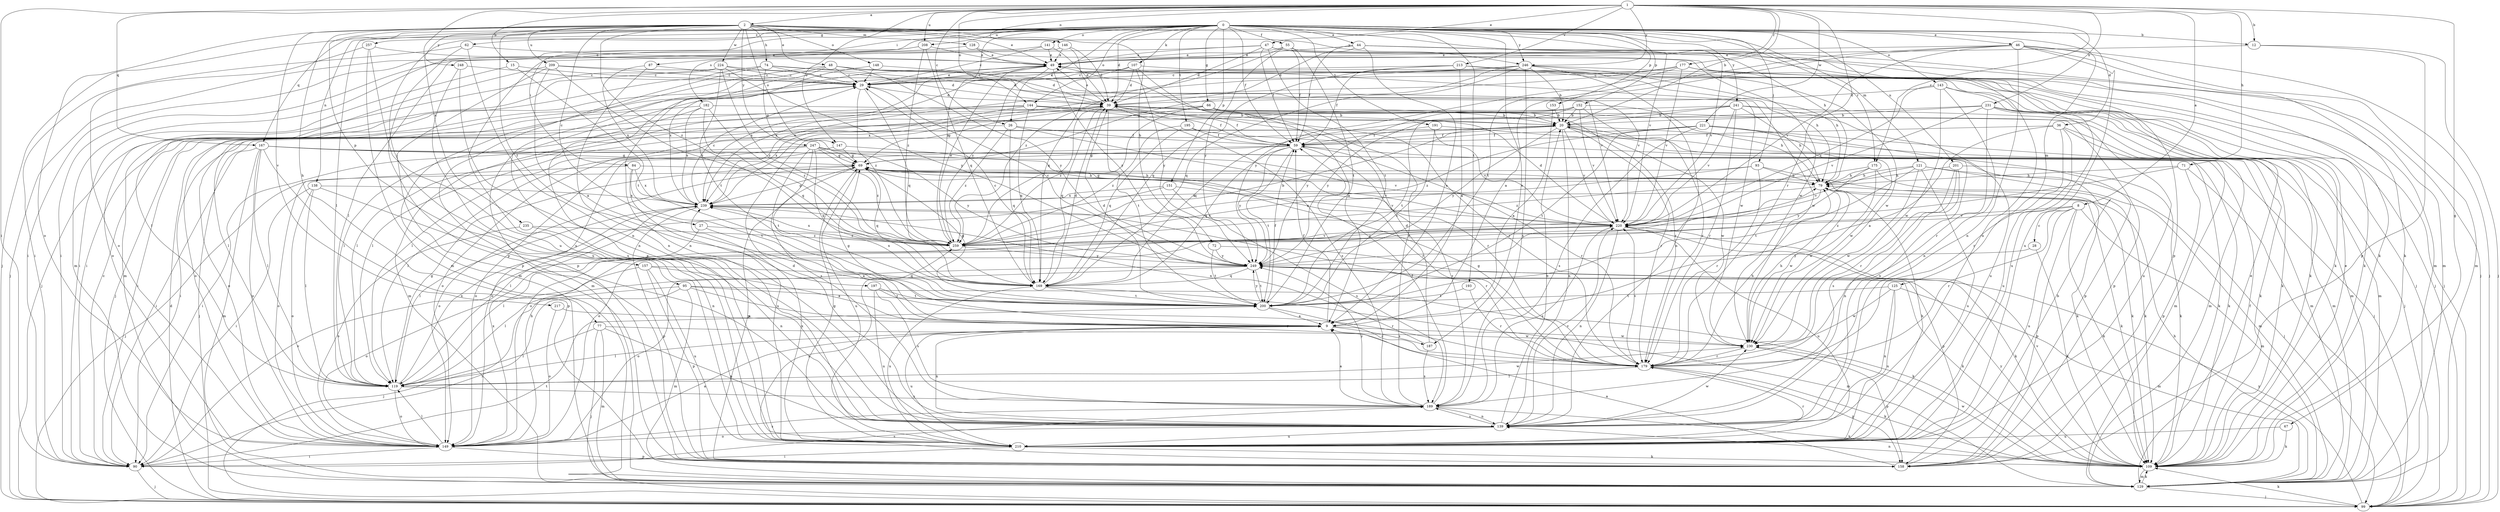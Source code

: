 strict digraph  {
0;
1;
2;
8;
9;
12;
15;
20;
26;
27;
28;
29;
36;
39;
44;
46;
47;
48;
49;
55;
59;
62;
66;
67;
69;
71;
72;
74;
77;
79;
84;
87;
90;
93;
95;
99;
107;
109;
119;
121;
125;
128;
129;
138;
139;
141;
143;
144;
146;
147;
148;
149;
151;
152;
153;
157;
158;
167;
169;
175;
177;
179;
182;
187;
189;
191;
193;
195;
197;
200;
201;
208;
209;
210;
213;
217;
220;
221;
224;
230;
231;
235;
239;
241;
246;
247;
248;
249;
257;
259;
0 -> 12  [label=b];
0 -> 26  [label=c];
0 -> 36  [label=d];
0 -> 39  [label=d];
0 -> 44  [label=e];
0 -> 46  [label=e];
0 -> 55  [label=f];
0 -> 59  [label=f];
0 -> 62  [label=g];
0 -> 66  [label=g];
0 -> 84  [label=i];
0 -> 87  [label=i];
0 -> 93  [label=j];
0 -> 95  [label=j];
0 -> 99  [label=j];
0 -> 107  [label=k];
0 -> 119  [label=l];
0 -> 121  [label=m];
0 -> 125  [label=m];
0 -> 138  [label=n];
0 -> 141  [label=o];
0 -> 143  [label=o];
0 -> 144  [label=o];
0 -> 151  [label=p];
0 -> 152  [label=p];
0 -> 153  [label=p];
0 -> 167  [label=q];
0 -> 175  [label=r];
0 -> 182  [label=s];
0 -> 187  [label=s];
0 -> 191  [label=t];
0 -> 193  [label=t];
0 -> 195  [label=t];
0 -> 201  [label=u];
0 -> 208  [label=u];
0 -> 241  [label=y];
0 -> 246  [label=y];
0 -> 257  [label=z];
0 -> 259  [label=z];
1 -> 2  [label=a];
1 -> 8  [label=a];
1 -> 12  [label=b];
1 -> 15  [label=b];
1 -> 20  [label=b];
1 -> 26  [label=c];
1 -> 47  [label=e];
1 -> 67  [label=g];
1 -> 71  [label=h];
1 -> 90  [label=i];
1 -> 144  [label=o];
1 -> 146  [label=o];
1 -> 147  [label=o];
1 -> 167  [label=q];
1 -> 175  [label=r];
1 -> 177  [label=r];
1 -> 179  [label=r];
1 -> 208  [label=u];
1 -> 213  [label=v];
1 -> 221  [label=w];
1 -> 231  [label=x];
1 -> 235  [label=x];
1 -> 246  [label=y];
2 -> 27  [label=c];
2 -> 48  [label=e];
2 -> 49  [label=e];
2 -> 72  [label=h];
2 -> 74  [label=h];
2 -> 77  [label=h];
2 -> 79  [label=h];
2 -> 128  [label=m];
2 -> 147  [label=o];
2 -> 148  [label=o];
2 -> 149  [label=o];
2 -> 157  [label=p];
2 -> 197  [label=t];
2 -> 209  [label=u];
2 -> 217  [label=v];
2 -> 220  [label=v];
2 -> 224  [label=w];
2 -> 246  [label=y];
2 -> 247  [label=y];
2 -> 248  [label=y];
2 -> 259  [label=z];
8 -> 28  [label=c];
8 -> 109  [label=k];
8 -> 129  [label=m];
8 -> 158  [label=p];
8 -> 179  [label=r];
8 -> 210  [label=u];
8 -> 220  [label=v];
8 -> 259  [label=z];
9 -> 59  [label=f];
9 -> 69  [label=g];
9 -> 119  [label=l];
9 -> 139  [label=n];
9 -> 187  [label=s];
9 -> 210  [label=u];
9 -> 230  [label=w];
12 -> 49  [label=e];
12 -> 99  [label=j];
12 -> 158  [label=p];
15 -> 29  [label=c];
15 -> 90  [label=i];
15 -> 200  [label=t];
20 -> 59  [label=f];
20 -> 90  [label=i];
20 -> 99  [label=j];
20 -> 129  [label=m];
20 -> 139  [label=n];
20 -> 149  [label=o];
20 -> 158  [label=p];
20 -> 179  [label=r];
20 -> 220  [label=v];
20 -> 230  [label=w];
20 -> 249  [label=y];
26 -> 59  [label=f];
26 -> 149  [label=o];
26 -> 169  [label=q];
26 -> 179  [label=r];
26 -> 259  [label=z];
27 -> 9  [label=a];
27 -> 119  [label=l];
27 -> 259  [label=z];
28 -> 109  [label=k];
28 -> 249  [label=y];
29 -> 39  [label=d];
29 -> 49  [label=e];
29 -> 99  [label=j];
29 -> 129  [label=m];
29 -> 169  [label=q];
29 -> 259  [label=z];
36 -> 9  [label=a];
36 -> 59  [label=f];
36 -> 109  [label=k];
36 -> 129  [label=m];
36 -> 179  [label=r];
36 -> 210  [label=u];
39 -> 20  [label=b];
39 -> 49  [label=e];
39 -> 59  [label=f];
39 -> 69  [label=g];
39 -> 158  [label=p];
39 -> 169  [label=q];
39 -> 189  [label=s];
39 -> 200  [label=t];
39 -> 259  [label=z];
44 -> 9  [label=a];
44 -> 39  [label=d];
44 -> 49  [label=e];
44 -> 59  [label=f];
44 -> 129  [label=m];
44 -> 158  [label=p];
44 -> 220  [label=v];
46 -> 9  [label=a];
46 -> 49  [label=e];
46 -> 99  [label=j];
46 -> 109  [label=k];
46 -> 129  [label=m];
46 -> 139  [label=n];
46 -> 200  [label=t];
46 -> 210  [label=u];
46 -> 220  [label=v];
47 -> 39  [label=d];
47 -> 49  [label=e];
47 -> 59  [label=f];
47 -> 90  [label=i];
47 -> 129  [label=m];
47 -> 139  [label=n];
47 -> 200  [label=t];
48 -> 29  [label=c];
48 -> 129  [label=m];
48 -> 139  [label=n];
48 -> 210  [label=u];
48 -> 220  [label=v];
48 -> 230  [label=w];
48 -> 249  [label=y];
49 -> 29  [label=c];
49 -> 109  [label=k];
49 -> 239  [label=x];
49 -> 249  [label=y];
49 -> 259  [label=z];
55 -> 49  [label=e];
55 -> 59  [label=f];
55 -> 99  [label=j];
55 -> 109  [label=k];
55 -> 200  [label=t];
55 -> 249  [label=y];
55 -> 259  [label=z];
59 -> 69  [label=g];
59 -> 149  [label=o];
59 -> 169  [label=q];
59 -> 179  [label=r];
59 -> 189  [label=s];
59 -> 200  [label=t];
59 -> 249  [label=y];
62 -> 49  [label=e];
62 -> 90  [label=i];
62 -> 139  [label=n];
62 -> 158  [label=p];
66 -> 20  [label=b];
66 -> 109  [label=k];
66 -> 119  [label=l];
66 -> 149  [label=o];
66 -> 179  [label=r];
66 -> 259  [label=z];
67 -> 109  [label=k];
67 -> 210  [label=u];
69 -> 79  [label=h];
69 -> 109  [label=k];
69 -> 149  [label=o];
69 -> 158  [label=p];
69 -> 169  [label=q];
69 -> 210  [label=u];
69 -> 220  [label=v];
71 -> 79  [label=h];
71 -> 99  [label=j];
71 -> 149  [label=o];
71 -> 158  [label=p];
72 -> 109  [label=k];
72 -> 200  [label=t];
72 -> 249  [label=y];
74 -> 29  [label=c];
74 -> 39  [label=d];
74 -> 69  [label=g];
74 -> 129  [label=m];
74 -> 158  [label=p];
74 -> 220  [label=v];
77 -> 99  [label=j];
77 -> 119  [label=l];
77 -> 129  [label=m];
77 -> 139  [label=n];
77 -> 230  [label=w];
79 -> 69  [label=g];
79 -> 109  [label=k];
79 -> 149  [label=o];
79 -> 230  [label=w];
79 -> 239  [label=x];
84 -> 79  [label=h];
84 -> 149  [label=o];
84 -> 200  [label=t];
84 -> 210  [label=u];
84 -> 239  [label=x];
87 -> 29  [label=c];
87 -> 139  [label=n];
87 -> 239  [label=x];
90 -> 29  [label=c];
90 -> 99  [label=j];
90 -> 189  [label=s];
90 -> 200  [label=t];
90 -> 220  [label=v];
93 -> 79  [label=h];
93 -> 99  [label=j];
93 -> 109  [label=k];
93 -> 179  [label=r];
93 -> 259  [label=z];
95 -> 90  [label=i];
95 -> 99  [label=j];
95 -> 109  [label=k];
95 -> 129  [label=m];
95 -> 179  [label=r];
95 -> 200  [label=t];
99 -> 39  [label=d];
99 -> 109  [label=k];
99 -> 249  [label=y];
107 -> 9  [label=a];
107 -> 29  [label=c];
107 -> 39  [label=d];
107 -> 90  [label=i];
107 -> 99  [label=j];
107 -> 239  [label=x];
107 -> 249  [label=y];
109 -> 49  [label=e];
109 -> 59  [label=f];
109 -> 129  [label=m];
109 -> 139  [label=n];
109 -> 220  [label=v];
109 -> 230  [label=w];
109 -> 249  [label=y];
119 -> 69  [label=g];
119 -> 149  [label=o];
119 -> 189  [label=s];
119 -> 230  [label=w];
119 -> 239  [label=x];
121 -> 79  [label=h];
121 -> 99  [label=j];
121 -> 129  [label=m];
121 -> 200  [label=t];
121 -> 210  [label=u];
121 -> 220  [label=v];
121 -> 230  [label=w];
125 -> 129  [label=m];
125 -> 139  [label=n];
125 -> 200  [label=t];
125 -> 210  [label=u];
125 -> 230  [label=w];
128 -> 49  [label=e];
128 -> 129  [label=m];
128 -> 230  [label=w];
129 -> 49  [label=e];
129 -> 79  [label=h];
129 -> 99  [label=j];
129 -> 109  [label=k];
138 -> 90  [label=i];
138 -> 119  [label=l];
138 -> 139  [label=n];
138 -> 149  [label=o];
138 -> 239  [label=x];
139 -> 20  [label=b];
139 -> 39  [label=d];
139 -> 149  [label=o];
139 -> 189  [label=s];
139 -> 210  [label=u];
139 -> 220  [label=v];
139 -> 230  [label=w];
141 -> 29  [label=c];
141 -> 39  [label=d];
141 -> 49  [label=e];
141 -> 119  [label=l];
143 -> 39  [label=d];
143 -> 109  [label=k];
143 -> 139  [label=n];
143 -> 210  [label=u];
143 -> 220  [label=v];
143 -> 230  [label=w];
144 -> 20  [label=b];
144 -> 59  [label=f];
144 -> 119  [label=l];
144 -> 129  [label=m];
144 -> 169  [label=q];
144 -> 179  [label=r];
144 -> 239  [label=x];
146 -> 39  [label=d];
146 -> 49  [label=e];
146 -> 169  [label=q];
146 -> 210  [label=u];
147 -> 69  [label=g];
147 -> 149  [label=o];
147 -> 220  [label=v];
148 -> 29  [label=c];
148 -> 39  [label=d];
148 -> 239  [label=x];
149 -> 9  [label=a];
149 -> 79  [label=h];
149 -> 90  [label=i];
149 -> 119  [label=l];
149 -> 158  [label=p];
149 -> 189  [label=s];
149 -> 239  [label=x];
151 -> 119  [label=l];
151 -> 189  [label=s];
151 -> 220  [label=v];
151 -> 239  [label=x];
152 -> 20  [label=b];
152 -> 79  [label=h];
152 -> 119  [label=l];
152 -> 179  [label=r];
152 -> 200  [label=t];
152 -> 220  [label=v];
152 -> 249  [label=y];
153 -> 9  [label=a];
153 -> 20  [label=b];
157 -> 9  [label=a];
157 -> 149  [label=o];
157 -> 158  [label=p];
157 -> 169  [label=q];
157 -> 210  [label=u];
158 -> 9  [label=a];
158 -> 20  [label=b];
158 -> 259  [label=z];
167 -> 69  [label=g];
167 -> 90  [label=i];
167 -> 109  [label=k];
167 -> 119  [label=l];
167 -> 129  [label=m];
167 -> 149  [label=o];
167 -> 158  [label=p];
167 -> 179  [label=r];
169 -> 29  [label=c];
169 -> 39  [label=d];
169 -> 129  [label=m];
169 -> 200  [label=t];
169 -> 210  [label=u];
169 -> 239  [label=x];
175 -> 79  [label=h];
175 -> 109  [label=k];
175 -> 230  [label=w];
175 -> 249  [label=y];
175 -> 259  [label=z];
177 -> 29  [label=c];
177 -> 99  [label=j];
177 -> 109  [label=k];
177 -> 220  [label=v];
177 -> 239  [label=x];
177 -> 249  [label=y];
179 -> 69  [label=g];
179 -> 79  [label=h];
179 -> 109  [label=k];
179 -> 119  [label=l];
179 -> 158  [label=p];
179 -> 220  [label=v];
182 -> 20  [label=b];
182 -> 90  [label=i];
182 -> 119  [label=l];
182 -> 169  [label=q];
182 -> 239  [label=x];
182 -> 259  [label=z];
187 -> 39  [label=d];
187 -> 189  [label=s];
187 -> 239  [label=x];
189 -> 9  [label=a];
189 -> 49  [label=e];
189 -> 59  [label=f];
189 -> 109  [label=k];
189 -> 139  [label=n];
189 -> 249  [label=y];
191 -> 59  [label=f];
191 -> 99  [label=j];
191 -> 200  [label=t];
191 -> 220  [label=v];
193 -> 179  [label=r];
193 -> 200  [label=t];
195 -> 59  [label=f];
195 -> 129  [label=m];
195 -> 169  [label=q];
195 -> 259  [label=z];
197 -> 179  [label=r];
197 -> 189  [label=s];
197 -> 200  [label=t];
197 -> 210  [label=u];
200 -> 9  [label=a];
200 -> 39  [label=d];
200 -> 59  [label=f];
200 -> 69  [label=g];
200 -> 179  [label=r];
200 -> 249  [label=y];
201 -> 79  [label=h];
201 -> 109  [label=k];
201 -> 139  [label=n];
201 -> 179  [label=r];
201 -> 189  [label=s];
208 -> 49  [label=e];
208 -> 90  [label=i];
208 -> 99  [label=j];
208 -> 169  [label=q];
208 -> 259  [label=z];
209 -> 9  [label=a];
209 -> 29  [label=c];
209 -> 149  [label=o];
209 -> 158  [label=p];
209 -> 230  [label=w];
209 -> 259  [label=z];
210 -> 49  [label=e];
210 -> 69  [label=g];
210 -> 79  [label=h];
210 -> 90  [label=i];
210 -> 109  [label=k];
210 -> 179  [label=r];
210 -> 239  [label=x];
213 -> 9  [label=a];
213 -> 29  [label=c];
213 -> 59  [label=f];
213 -> 79  [label=h];
213 -> 169  [label=q];
213 -> 230  [label=w];
217 -> 9  [label=a];
217 -> 149  [label=o];
220 -> 39  [label=d];
220 -> 139  [label=n];
220 -> 158  [label=p];
220 -> 189  [label=s];
220 -> 210  [label=u];
220 -> 259  [label=z];
221 -> 59  [label=f];
221 -> 129  [label=m];
221 -> 139  [label=n];
221 -> 189  [label=s];
221 -> 200  [label=t];
221 -> 230  [label=w];
221 -> 259  [label=z];
224 -> 29  [label=c];
224 -> 39  [label=d];
224 -> 99  [label=j];
224 -> 119  [label=l];
224 -> 200  [label=t];
224 -> 249  [label=y];
224 -> 259  [label=z];
230 -> 79  [label=h];
230 -> 158  [label=p];
230 -> 179  [label=r];
231 -> 20  [label=b];
231 -> 99  [label=j];
231 -> 129  [label=m];
231 -> 169  [label=q];
231 -> 179  [label=r];
231 -> 210  [label=u];
231 -> 220  [label=v];
235 -> 139  [label=n];
235 -> 149  [label=o];
235 -> 259  [label=z];
239 -> 29  [label=c];
239 -> 69  [label=g];
239 -> 119  [label=l];
239 -> 158  [label=p];
239 -> 179  [label=r];
239 -> 220  [label=v];
241 -> 20  [label=b];
241 -> 79  [label=h];
241 -> 119  [label=l];
241 -> 129  [label=m];
241 -> 179  [label=r];
241 -> 210  [label=u];
241 -> 220  [label=v];
241 -> 249  [label=y];
246 -> 20  [label=b];
246 -> 29  [label=c];
246 -> 69  [label=g];
246 -> 79  [label=h];
246 -> 99  [label=j];
246 -> 139  [label=n];
246 -> 169  [label=q];
246 -> 189  [label=s];
246 -> 239  [label=x];
247 -> 69  [label=g];
247 -> 90  [label=i];
247 -> 109  [label=k];
247 -> 119  [label=l];
247 -> 169  [label=q];
247 -> 189  [label=s];
247 -> 200  [label=t];
247 -> 249  [label=y];
247 -> 259  [label=z];
248 -> 29  [label=c];
248 -> 139  [label=n];
248 -> 210  [label=u];
249 -> 29  [label=c];
249 -> 109  [label=k];
249 -> 119  [label=l];
249 -> 149  [label=o];
249 -> 169  [label=q];
249 -> 200  [label=t];
257 -> 49  [label=e];
257 -> 129  [label=m];
257 -> 149  [label=o];
257 -> 210  [label=u];
259 -> 20  [label=b];
259 -> 49  [label=e];
259 -> 220  [label=v];
259 -> 239  [label=x];
259 -> 249  [label=y];
}
